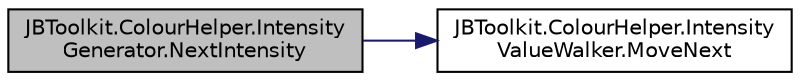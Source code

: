 digraph "JBToolkit.ColourHelper.IntensityGenerator.NextIntensity"
{
 // LATEX_PDF_SIZE
  edge [fontname="Helvetica",fontsize="10",labelfontname="Helvetica",labelfontsize="10"];
  node [fontname="Helvetica",fontsize="10",shape=record];
  rankdir="LR";
  Node1 [label="JBToolkit.ColourHelper.Intensity\lGenerator.NextIntensity",height=0.2,width=0.4,color="black", fillcolor="grey75", style="filled", fontcolor="black",tooltip=" "];
  Node1 -> Node2 [color="midnightblue",fontsize="10",style="solid",fontname="Helvetica"];
  Node2 [label="JBToolkit.ColourHelper.Intensity\lValueWalker.MoveNext",height=0.2,width=0.4,color="black", fillcolor="white", style="filled",URL="$de/d31/class_j_b_toolkit_1_1_colour_helper_1_1_intensity_value_walker.html#ad0a55d9076f3d638c9ad771663770813",tooltip=" "];
}
